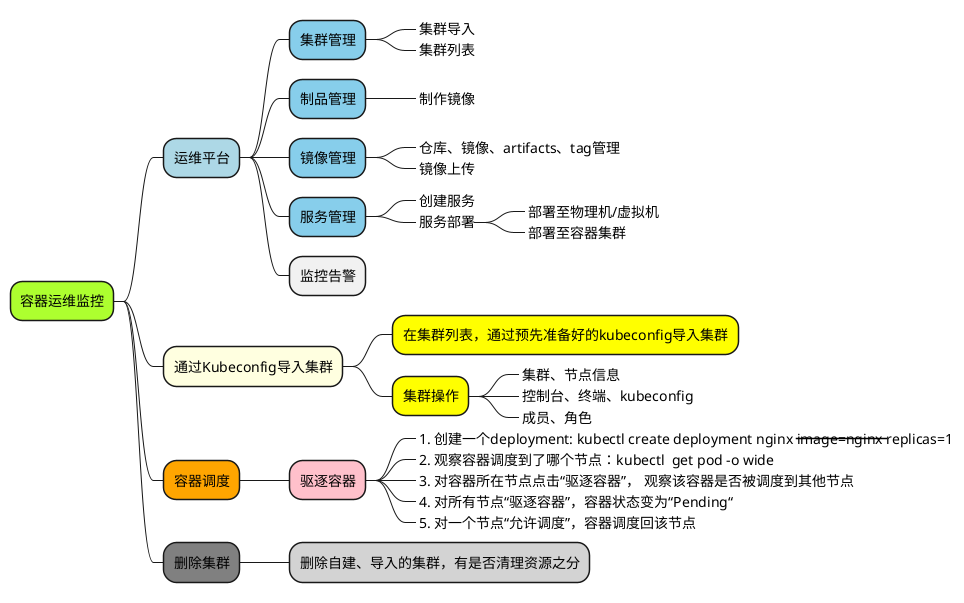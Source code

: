 @startmindmap design
*[#GreenYellow] 容器运维监控

**[#LightBlue] 运维平台
***[#SkyBlue] 集群管理
****_ 集群导入
****_ 集群列表
***[#SkyBlue] 制品管理
****_ 制作镜像
***[#SkyBlue] 镜像管理
****_ 仓库、镜像、artifacts、tag管理
****_ 镜像上传
***[#SkyBlue] 服务管理
****_ 创建服务
****_ 服务部署
*****_ 部署至物理机/虚拟机
*****_ 部署至容器集群
*** 监控告警

**[#LightYellow] 通过Kubeconfig导入集群
***[#Yellow] 在集群列表，通过预先准备好的kubeconfig导入集群
***[#Yellow] 集群操作
****_ 集群、节点信息
****_ 控制台、终端、kubeconfig
****_ 成员、角色

**[#Orange] 容器调度
***[#Pink] 驱逐容器
****_ 1. 创建一个deployment: kubectl create deployment nginx --image=nginx --replicas=1
****_ 2. 观察容器调度到了哪个节点：kubectl  get pod -o wide
****_ 3. 对容器所在节点点击“驱逐容器”， 观察该容器是否被调度到其他节点
****_ 4. 对所有节点“驱逐容器”，容器状态变为“Pending“
****_ 5. 对一个节点“允许调度”，容器调度回该节点

**[#Gray] 删除集群
***[#LightGray] 删除自建、导入的集群，有是否清理资源之分
@endmindmap

